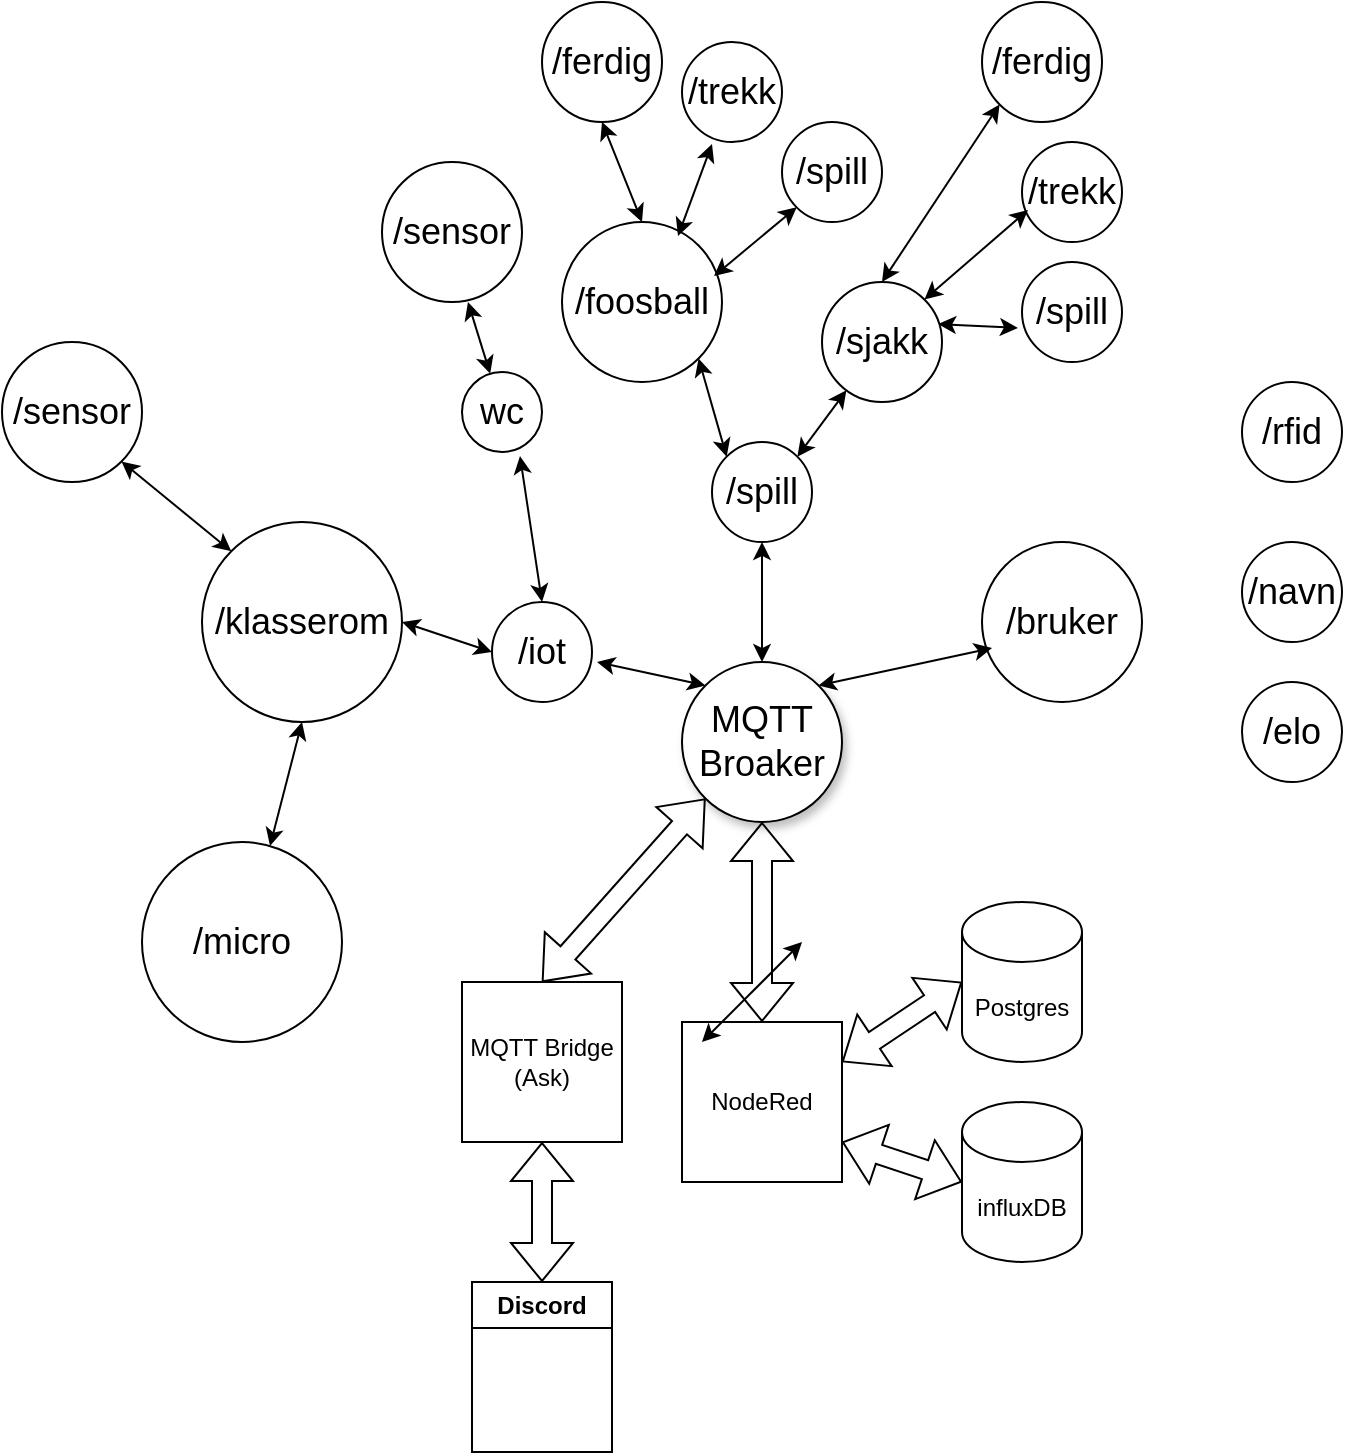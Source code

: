 <mxfile version="26.2.9">
  <diagram name="Page-1" id="6-U9oWj5JZpFFCg8RY4Y">
    <mxGraphModel dx="2948" dy="1103" grid="1" gridSize="10" guides="1" tooltips="1" connect="1" arrows="1" fold="1" page="1" pageScale="1" pageWidth="827" pageHeight="1169" math="0" shadow="0">
      <root>
        <mxCell id="0" />
        <mxCell id="1" parent="0" />
        <mxCell id="urKDHidlisGYxtg2ARkH-1" value="&lt;font style=&quot;font-size: 18px;&quot;&gt;MQTT&lt;br&gt;Broaker&lt;/font&gt;" style="ellipse;whiteSpace=wrap;html=1;aspect=fixed;shadow=1;fillColor=light-dark(#FFFFFF,#99CCFF);" vertex="1" parent="1">
          <mxGeometry x="380" y="400" width="80" height="80" as="geometry" />
        </mxCell>
        <mxCell id="urKDHidlisGYxtg2ARkH-2" value="Postgres" style="shape=cylinder3;whiteSpace=wrap;html=1;boundedLbl=1;backgroundOutline=1;size=15;" vertex="1" parent="1">
          <mxGeometry x="520" y="520" width="60" height="80" as="geometry" />
        </mxCell>
        <mxCell id="urKDHidlisGYxtg2ARkH-3" value="NodeRed" style="whiteSpace=wrap;html=1;aspect=fixed;" vertex="1" parent="1">
          <mxGeometry x="380" y="580" width="80" height="80" as="geometry" />
        </mxCell>
        <mxCell id="urKDHidlisGYxtg2ARkH-4" value="influxDB" style="shape=cylinder3;whiteSpace=wrap;html=1;boundedLbl=1;backgroundOutline=1;size=15;" vertex="1" parent="1">
          <mxGeometry x="520" y="620" width="60" height="80" as="geometry" />
        </mxCell>
        <mxCell id="urKDHidlisGYxtg2ARkH-5" value="MQTT Bridge&lt;br&gt;(Ask)" style="whiteSpace=wrap;html=1;aspect=fixed;" vertex="1" parent="1">
          <mxGeometry x="270" y="560" width="80" height="80" as="geometry" />
        </mxCell>
        <mxCell id="urKDHidlisGYxtg2ARkH-8" value="Discord" style="swimlane;whiteSpace=wrap;html=1;" vertex="1" parent="1">
          <mxGeometry x="275" y="710" width="70" height="85" as="geometry" />
        </mxCell>
        <mxCell id="urKDHidlisGYxtg2ARkH-9" value="" style="shape=flexArrow;endArrow=classic;startArrow=classic;html=1;rounded=0;entryX=0;entryY=0.5;entryDx=0;entryDy=0;entryPerimeter=0;exitX=1;exitY=0.25;exitDx=0;exitDy=0;" edge="1" parent="1" source="urKDHidlisGYxtg2ARkH-3" target="urKDHidlisGYxtg2ARkH-2">
          <mxGeometry width="100" height="100" relative="1" as="geometry">
            <mxPoint x="360" y="610" as="sourcePoint" />
            <mxPoint x="460" y="510" as="targetPoint" />
          </mxGeometry>
        </mxCell>
        <mxCell id="urKDHidlisGYxtg2ARkH-11" value="" style="shape=flexArrow;endArrow=classic;startArrow=classic;html=1;rounded=0;entryX=0;entryY=0.5;entryDx=0;entryDy=0;entryPerimeter=0;exitX=1;exitY=0.75;exitDx=0;exitDy=0;" edge="1" parent="1" source="urKDHidlisGYxtg2ARkH-3" target="urKDHidlisGYxtg2ARkH-4">
          <mxGeometry width="100" height="100" relative="1" as="geometry">
            <mxPoint x="360" y="610" as="sourcePoint" />
            <mxPoint x="460" y="510" as="targetPoint" />
          </mxGeometry>
        </mxCell>
        <mxCell id="urKDHidlisGYxtg2ARkH-12" value="" style="shape=flexArrow;endArrow=classic;startArrow=classic;html=1;rounded=0;entryX=0.5;entryY=1;entryDx=0;entryDy=0;exitX=0.5;exitY=0;exitDx=0;exitDy=0;" edge="1" parent="1" source="urKDHidlisGYxtg2ARkH-3" target="urKDHidlisGYxtg2ARkH-1">
          <mxGeometry width="100" height="100" relative="1" as="geometry">
            <mxPoint x="360" y="610" as="sourcePoint" />
            <mxPoint x="460" y="510" as="targetPoint" />
          </mxGeometry>
        </mxCell>
        <mxCell id="urKDHidlisGYxtg2ARkH-13" value="" style="shape=flexArrow;endArrow=classic;startArrow=classic;html=1;rounded=0;entryX=0;entryY=1;entryDx=0;entryDy=0;exitX=0.5;exitY=0;exitDx=0;exitDy=0;" edge="1" parent="1" source="urKDHidlisGYxtg2ARkH-5" target="urKDHidlisGYxtg2ARkH-1">
          <mxGeometry width="100" height="100" relative="1" as="geometry">
            <mxPoint x="360" y="610" as="sourcePoint" />
            <mxPoint x="460" y="510" as="targetPoint" />
          </mxGeometry>
        </mxCell>
        <mxCell id="urKDHidlisGYxtg2ARkH-14" value="" style="shape=flexArrow;endArrow=classic;startArrow=classic;html=1;rounded=0;exitX=0.5;exitY=0;exitDx=0;exitDy=0;entryX=0.5;entryY=1;entryDx=0;entryDy=0;" edge="1" parent="1" source="urKDHidlisGYxtg2ARkH-8" target="urKDHidlisGYxtg2ARkH-5">
          <mxGeometry width="100" height="100" relative="1" as="geometry">
            <mxPoint x="360" y="610" as="sourcePoint" />
            <mxPoint x="460" y="510" as="targetPoint" />
          </mxGeometry>
        </mxCell>
        <mxCell id="urKDHidlisGYxtg2ARkH-15" value="&lt;font style=&quot;font-size: 18px;&quot;&gt;/iot&lt;/font&gt;" style="ellipse;whiteSpace=wrap;html=1;strokeColor=light-dark(#000000,#007FFF);" vertex="1" parent="1">
          <mxGeometry x="285" y="370" width="50" height="50" as="geometry" />
        </mxCell>
        <mxCell id="urKDHidlisGYxtg2ARkH-16" value="&lt;font style=&quot;font-size: 18px;&quot;&gt;/spill&lt;/font&gt;" style="ellipse;whiteSpace=wrap;html=1;strokeColor=light-dark(#000000,#007FFF);" vertex="1" parent="1">
          <mxGeometry x="395" y="290" width="50" height="50" as="geometry" />
        </mxCell>
        <mxCell id="urKDHidlisGYxtg2ARkH-17" value="&lt;font style=&quot;font-size: 18px;&quot;&gt;/bruker&lt;/font&gt;" style="ellipse;whiteSpace=wrap;html=1;strokeColor=light-dark(#000000,#007FFF);" vertex="1" parent="1">
          <mxGeometry x="530" y="340" width="80" height="80" as="geometry" />
        </mxCell>
        <mxCell id="urKDHidlisGYxtg2ARkH-18" value="" style="endArrow=classic;startArrow=classic;html=1;rounded=0;exitX=0.967;exitY=0.35;exitDx=0;exitDy=0;entryX=-0.04;entryY=0.66;entryDx=0;entryDy=0;entryPerimeter=0;exitPerimeter=0;" edge="1" parent="1" source="urKDHidlisGYxtg2ARkH-27" target="urKDHidlisGYxtg2ARkH-44">
          <mxGeometry width="50" height="50" relative="1" as="geometry">
            <mxPoint x="470" y="230" as="sourcePoint" />
            <mxPoint x="520" y="180" as="targetPoint" />
          </mxGeometry>
        </mxCell>
        <mxCell id="urKDHidlisGYxtg2ARkH-21" value="" style="endArrow=classic;startArrow=classic;html=1;rounded=0;entryX=0;entryY=0;entryDx=0;entryDy=0;exitX=1;exitY=1;exitDx=0;exitDy=0;" edge="1" parent="1" source="urKDHidlisGYxtg2ARkH-26" target="urKDHidlisGYxtg2ARkH-16">
          <mxGeometry width="50" height="50" relative="1" as="geometry">
            <mxPoint x="310" y="190" as="sourcePoint" />
            <mxPoint x="365" y="230" as="targetPoint" />
          </mxGeometry>
        </mxCell>
        <mxCell id="urKDHidlisGYxtg2ARkH-23" value="" style="endArrow=classic;startArrow=classic;html=1;rounded=0;exitX=1;exitY=0;exitDx=0;exitDy=0;entryX=0.063;entryY=0.663;entryDx=0;entryDy=0;entryPerimeter=0;" edge="1" parent="1" source="urKDHidlisGYxtg2ARkH-1" target="urKDHidlisGYxtg2ARkH-17">
          <mxGeometry width="50" height="50" relative="1" as="geometry">
            <mxPoint x="480" y="520" as="sourcePoint" />
            <mxPoint x="510" y="390" as="targetPoint" />
          </mxGeometry>
        </mxCell>
        <mxCell id="urKDHidlisGYxtg2ARkH-24" value="" style="endArrow=classic;startArrow=classic;html=1;rounded=0;entryX=0.5;entryY=1;entryDx=0;entryDy=0;exitX=0.5;exitY=0;exitDx=0;exitDy=0;" edge="1" parent="1" source="urKDHidlisGYxtg2ARkH-1" target="urKDHidlisGYxtg2ARkH-16">
          <mxGeometry width="50" height="50" relative="1" as="geometry">
            <mxPoint x="370" y="350" as="sourcePoint" />
            <mxPoint x="420" y="300" as="targetPoint" />
          </mxGeometry>
        </mxCell>
        <mxCell id="urKDHidlisGYxtg2ARkH-25" value="" style="endArrow=classic;startArrow=classic;html=1;rounded=0;entryX=0;entryY=0;entryDx=0;entryDy=0;exitX=1.05;exitY=0.6;exitDx=0;exitDy=0;exitPerimeter=0;" edge="1" parent="1" source="urKDHidlisGYxtg2ARkH-15" target="urKDHidlisGYxtg2ARkH-1">
          <mxGeometry width="50" height="50" relative="1" as="geometry">
            <mxPoint x="280" y="450" as="sourcePoint" />
            <mxPoint x="330" y="400" as="targetPoint" />
          </mxGeometry>
        </mxCell>
        <mxCell id="urKDHidlisGYxtg2ARkH-26" value="&lt;font style=&quot;font-size: 18px;&quot;&gt;/foosball&lt;/font&gt;" style="ellipse;whiteSpace=wrap;html=1;strokeColor=light-dark(#000000,#007FFF);" vertex="1" parent="1">
          <mxGeometry x="320" y="180" width="80" height="80" as="geometry" />
        </mxCell>
        <mxCell id="urKDHidlisGYxtg2ARkH-28" value="&lt;font style=&quot;font-size: 18px;&quot;&gt;/rfid&lt;/font&gt;" style="ellipse;whiteSpace=wrap;html=1;strokeColor=light-dark(#000000,#007FFF);" vertex="1" parent="1">
          <mxGeometry x="660" y="260" width="50" height="50" as="geometry" />
        </mxCell>
        <mxCell id="urKDHidlisGYxtg2ARkH-29" value="&lt;font style=&quot;font-size: 18px;&quot;&gt;/navn&lt;/font&gt;" style="ellipse;whiteSpace=wrap;html=1;strokeColor=light-dark(#000000,#007FFF);" vertex="1" parent="1">
          <mxGeometry x="660" y="340" width="50" height="50" as="geometry" />
        </mxCell>
        <mxCell id="urKDHidlisGYxtg2ARkH-30" value="&lt;font style=&quot;font-size: 18px;&quot;&gt;/elo&lt;/font&gt;" style="ellipse;whiteSpace=wrap;html=1;strokeColor=light-dark(#000000,#007FFF);" vertex="1" parent="1">
          <mxGeometry x="660" y="410" width="50" height="50" as="geometry" />
        </mxCell>
        <mxCell id="urKDHidlisGYxtg2ARkH-31" value="" style="endArrow=classic;startArrow=classic;html=1;rounded=0;exitX=1;exitY=0;exitDx=0;exitDy=0;" edge="1" parent="1" source="urKDHidlisGYxtg2ARkH-16" target="urKDHidlisGYxtg2ARkH-27">
          <mxGeometry width="50" height="50" relative="1" as="geometry">
            <mxPoint x="438" y="297" as="sourcePoint" />
            <mxPoint x="520" y="180" as="targetPoint" />
          </mxGeometry>
        </mxCell>
        <mxCell id="urKDHidlisGYxtg2ARkH-27" value="&lt;font style=&quot;font-size: 18px;&quot;&gt;/sjakk&lt;/font&gt;" style="ellipse;whiteSpace=wrap;html=1;strokeColor=light-dark(#000000,#007FFF);" vertex="1" parent="1">
          <mxGeometry x="450" y="210" width="60" height="60" as="geometry" />
        </mxCell>
        <mxCell id="urKDHidlisGYxtg2ARkH-32" value="&lt;span style=&quot;font-size: 18px;&quot;&gt;wc&lt;/span&gt;" style="ellipse;whiteSpace=wrap;html=1;strokeColor=light-dark(#000000,#007FFF);" vertex="1" parent="1">
          <mxGeometry x="270" y="255" width="40" height="40" as="geometry" />
        </mxCell>
        <mxCell id="urKDHidlisGYxtg2ARkH-33" value="&lt;font style=&quot;font-size: 18px;&quot;&gt;/klasserom&lt;/font&gt;" style="ellipse;whiteSpace=wrap;html=1;strokeColor=light-dark(#000000,#007FFF);" vertex="1" parent="1">
          <mxGeometry x="140" y="330" width="100" height="100" as="geometry" />
        </mxCell>
        <mxCell id="urKDHidlisGYxtg2ARkH-35" value="" style="endArrow=classic;startArrow=classic;html=1;rounded=0;entryX=0;entryY=0.5;entryDx=0;entryDy=0;exitX=1;exitY=0.5;exitDx=0;exitDy=0;" edge="1" parent="1" source="urKDHidlisGYxtg2ARkH-33" target="urKDHidlisGYxtg2ARkH-15">
          <mxGeometry width="50" height="50" relative="1" as="geometry">
            <mxPoint x="110" y="570" as="sourcePoint" />
            <mxPoint x="160" y="520" as="targetPoint" />
          </mxGeometry>
        </mxCell>
        <mxCell id="urKDHidlisGYxtg2ARkH-36" value="" style="endArrow=classic;startArrow=classic;html=1;rounded=0;entryX=0.5;entryY=0;entryDx=0;entryDy=0;exitX=0.725;exitY=1.05;exitDx=0;exitDy=0;exitPerimeter=0;" edge="1" parent="1" source="urKDHidlisGYxtg2ARkH-32" target="urKDHidlisGYxtg2ARkH-15">
          <mxGeometry width="50" height="50" relative="1" as="geometry">
            <mxPoint x="260" y="350" as="sourcePoint" />
            <mxPoint x="220" y="490" as="targetPoint" />
          </mxGeometry>
        </mxCell>
        <mxCell id="urKDHidlisGYxtg2ARkH-38" value="&lt;font style=&quot;font-size: 18px;&quot;&gt;/micro&lt;/font&gt;" style="ellipse;whiteSpace=wrap;html=1;strokeColor=light-dark(#000000,#007FFF);" vertex="1" parent="1">
          <mxGeometry x="110" y="490" width="100" height="100" as="geometry" />
        </mxCell>
        <mxCell id="urKDHidlisGYxtg2ARkH-39" value="&lt;font style=&quot;font-size: 18px;&quot;&gt;/sensor&lt;/font&gt;" style="ellipse;whiteSpace=wrap;html=1;strokeColor=light-dark(#000000,#007FFF);" vertex="1" parent="1">
          <mxGeometry x="230" y="150" width="70" height="70" as="geometry" />
        </mxCell>
        <mxCell id="urKDHidlisGYxtg2ARkH-40" value="&lt;font style=&quot;font-size: 18px;&quot;&gt;/sensor&lt;/font&gt;" style="ellipse;whiteSpace=wrap;html=1;strokeColor=light-dark(#000000,#007FFF);" vertex="1" parent="1">
          <mxGeometry x="40" y="240" width="70" height="70" as="geometry" />
        </mxCell>
        <mxCell id="urKDHidlisGYxtg2ARkH-41" value="&lt;font style=&quot;font-size: 18px;&quot;&gt;/trekk&lt;/font&gt;" style="ellipse;whiteSpace=wrap;html=1;strokeColor=light-dark(#000000,#007FFF);" vertex="1" parent="1">
          <mxGeometry x="550" y="140" width="50" height="50" as="geometry" />
        </mxCell>
        <mxCell id="urKDHidlisGYxtg2ARkH-43" value="&lt;font style=&quot;font-size: 18px;&quot;&gt;/ferdig&lt;/font&gt;" style="ellipse;whiteSpace=wrap;html=1;strokeColor=light-dark(#000000,#007FFF);" vertex="1" parent="1">
          <mxGeometry x="530" y="70" width="60" height="60" as="geometry" />
        </mxCell>
        <mxCell id="urKDHidlisGYxtg2ARkH-44" value="&lt;font style=&quot;font-size: 18px;&quot;&gt;/spill&lt;/font&gt;" style="ellipse;whiteSpace=wrap;html=1;strokeColor=light-dark(#000000,#007FFF);" vertex="1" parent="1">
          <mxGeometry x="550" y="200" width="50" height="50" as="geometry" />
        </mxCell>
        <mxCell id="urKDHidlisGYxtg2ARkH-45" value="" style="endArrow=classic;startArrow=classic;html=1;rounded=0;entryX=0.06;entryY=0.68;entryDx=0;entryDy=0;entryPerimeter=0;exitX=1;exitY=0;exitDx=0;exitDy=0;" edge="1" parent="1" source="urKDHidlisGYxtg2ARkH-27" target="urKDHidlisGYxtg2ARkH-41">
          <mxGeometry width="50" height="50" relative="1" as="geometry">
            <mxPoint x="390" y="590" as="sourcePoint" />
            <mxPoint x="440" y="540" as="targetPoint" />
          </mxGeometry>
        </mxCell>
        <mxCell id="urKDHidlisGYxtg2ARkH-46" value="" style="endArrow=classic;startArrow=classic;html=1;rounded=0;entryX=0;entryY=1;entryDx=0;entryDy=0;exitX=0.5;exitY=0;exitDx=0;exitDy=0;" edge="1" parent="1" source="urKDHidlisGYxtg2ARkH-27" target="urKDHidlisGYxtg2ARkH-43">
          <mxGeometry width="50" height="50" relative="1" as="geometry">
            <mxPoint x="480" y="190" as="sourcePoint" />
            <mxPoint x="530" y="140" as="targetPoint" />
          </mxGeometry>
        </mxCell>
        <mxCell id="urKDHidlisGYxtg2ARkH-47" value="&lt;font style=&quot;font-size: 18px;&quot;&gt;/trekk&lt;/font&gt;" style="ellipse;whiteSpace=wrap;html=1;strokeColor=light-dark(#000000,#007FFF);" vertex="1" parent="1">
          <mxGeometry x="380" y="90" width="50" height="50" as="geometry" />
        </mxCell>
        <mxCell id="urKDHidlisGYxtg2ARkH-48" value="&lt;font style=&quot;font-size: 18px;&quot;&gt;/ferdig&lt;/font&gt;" style="ellipse;whiteSpace=wrap;html=1;strokeColor=light-dark(#000000,#007FFF);" vertex="1" parent="1">
          <mxGeometry x="310" y="70" width="60" height="60" as="geometry" />
        </mxCell>
        <mxCell id="urKDHidlisGYxtg2ARkH-49" value="&lt;font style=&quot;font-size: 18px;&quot;&gt;/spill&lt;/font&gt;" style="ellipse;whiteSpace=wrap;html=1;strokeColor=light-dark(#000000,#007FFF);" vertex="1" parent="1">
          <mxGeometry x="430" y="130" width="50" height="50" as="geometry" />
        </mxCell>
        <mxCell id="urKDHidlisGYxtg2ARkH-50" value="" style="endArrow=classic;startArrow=classic;html=1;rounded=0;" edge="1" parent="1">
          <mxGeometry width="50" height="50" relative="1" as="geometry">
            <mxPoint x="390" y="590" as="sourcePoint" />
            <mxPoint x="440" y="540" as="targetPoint" />
          </mxGeometry>
        </mxCell>
        <mxCell id="urKDHidlisGYxtg2ARkH-52" value="" style="endArrow=classic;startArrow=classic;html=1;rounded=0;entryX=0;entryY=1;entryDx=0;entryDy=0;exitX=0.95;exitY=0.338;exitDx=0;exitDy=0;exitPerimeter=0;" edge="1" parent="1" source="urKDHidlisGYxtg2ARkH-26" target="urKDHidlisGYxtg2ARkH-49">
          <mxGeometry width="50" height="50" relative="1" as="geometry">
            <mxPoint x="400" y="200" as="sourcePoint" />
            <mxPoint x="420" y="180" as="targetPoint" />
          </mxGeometry>
        </mxCell>
        <mxCell id="urKDHidlisGYxtg2ARkH-53" value="" style="endArrow=classic;startArrow=classic;html=1;rounded=0;entryX=0.3;entryY=1.02;entryDx=0;entryDy=0;exitX=0.725;exitY=0.088;exitDx=0;exitDy=0;exitPerimeter=0;entryPerimeter=0;" edge="1" parent="1" source="urKDHidlisGYxtg2ARkH-26" target="urKDHidlisGYxtg2ARkH-47">
          <mxGeometry width="50" height="50" relative="1" as="geometry">
            <mxPoint x="406" y="217" as="sourcePoint" />
            <mxPoint x="447" y="183" as="targetPoint" />
          </mxGeometry>
        </mxCell>
        <mxCell id="urKDHidlisGYxtg2ARkH-54" value="" style="endArrow=classic;startArrow=classic;html=1;rounded=0;entryX=0.5;entryY=1;entryDx=0;entryDy=0;exitX=0.5;exitY=0;exitDx=0;exitDy=0;" edge="1" parent="1" source="urKDHidlisGYxtg2ARkH-26" target="urKDHidlisGYxtg2ARkH-48">
          <mxGeometry width="50" height="50" relative="1" as="geometry">
            <mxPoint x="416" y="227" as="sourcePoint" />
            <mxPoint x="457" y="193" as="targetPoint" />
          </mxGeometry>
        </mxCell>
        <mxCell id="urKDHidlisGYxtg2ARkH-56" value="" style="endArrow=classic;startArrow=classic;html=1;rounded=0;exitX=0.614;exitY=1;exitDx=0;exitDy=0;exitPerimeter=0;" edge="1" parent="1" source="urKDHidlisGYxtg2ARkH-39" target="urKDHidlisGYxtg2ARkH-32">
          <mxGeometry width="50" height="50" relative="1" as="geometry">
            <mxPoint x="390" y="590" as="sourcePoint" />
            <mxPoint x="440" y="540" as="targetPoint" />
          </mxGeometry>
        </mxCell>
        <mxCell id="urKDHidlisGYxtg2ARkH-59" value="" style="endArrow=classic;startArrow=classic;html=1;rounded=0;entryX=0.5;entryY=1;entryDx=0;entryDy=0;exitX=0.64;exitY=0.02;exitDx=0;exitDy=0;exitPerimeter=0;" edge="1" parent="1" source="urKDHidlisGYxtg2ARkH-38" target="urKDHidlisGYxtg2ARkH-33">
          <mxGeometry width="50" height="50" relative="1" as="geometry">
            <mxPoint x="30" y="490" as="sourcePoint" />
            <mxPoint x="80" y="440" as="targetPoint" />
          </mxGeometry>
        </mxCell>
        <mxCell id="urKDHidlisGYxtg2ARkH-60" value="" style="endArrow=classic;startArrow=classic;html=1;rounded=0;entryX=1;entryY=1;entryDx=0;entryDy=0;exitX=0;exitY=0;exitDx=0;exitDy=0;" edge="1" parent="1" source="urKDHidlisGYxtg2ARkH-33" target="urKDHidlisGYxtg2ARkH-40">
          <mxGeometry width="50" height="50" relative="1" as="geometry">
            <mxPoint x="40" y="500" as="sourcePoint" />
            <mxPoint x="90" y="450" as="targetPoint" />
          </mxGeometry>
        </mxCell>
      </root>
    </mxGraphModel>
  </diagram>
</mxfile>
